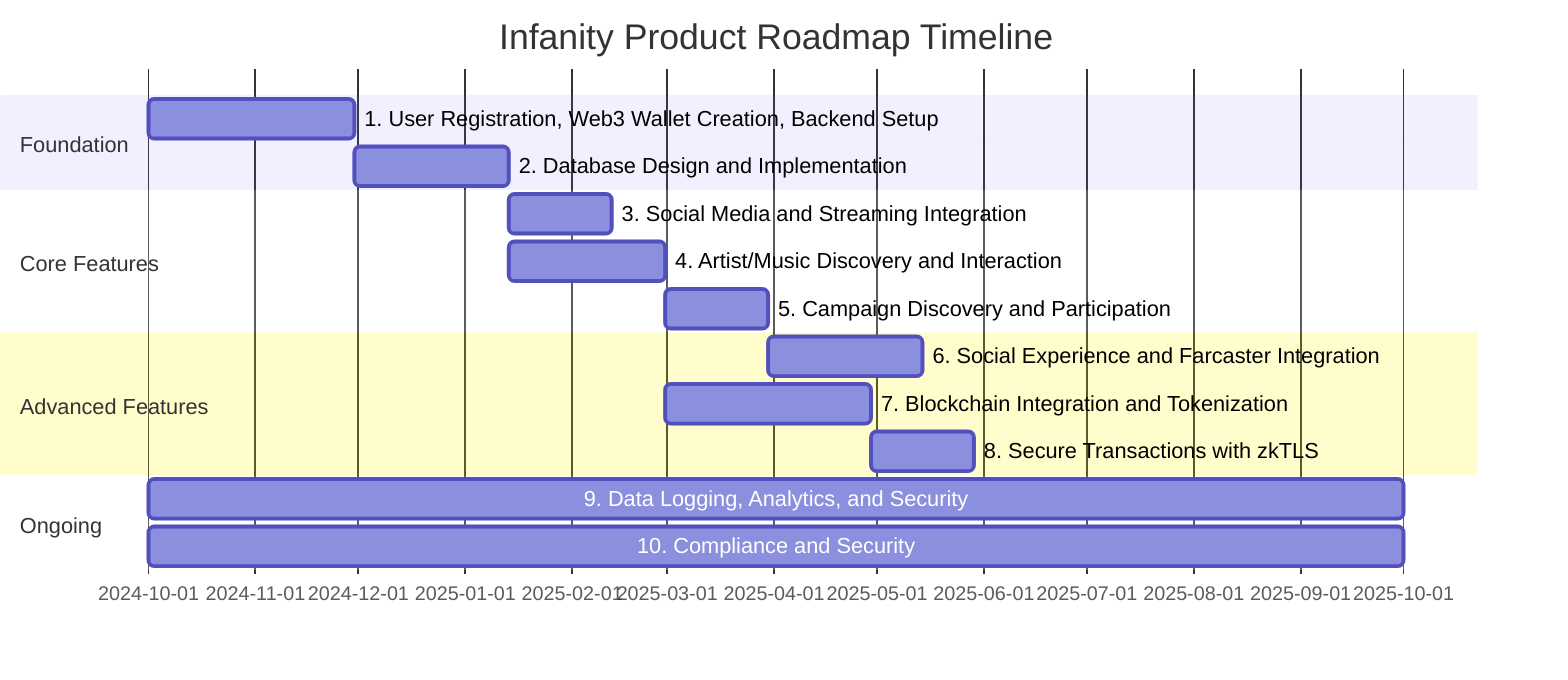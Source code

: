 gantt
    title Infanity Product Roadmap Timeline
    dateFormat  YYYY-MM-DD
    section Foundation
    1. User Registration, Web3 Wallet Creation, Backend Setup :a1, 2024-10-01, 60d
    2. Database Design and Implementation :a2, after a1, 45d
    section Core Features
    3. Social Media and Streaming Integration :a3, after a2, 30d
    4. Artist/Music Discovery and Interaction :a4, after a2, 45d
    5. Campaign Discovery and Participation :a5, after a3 a4, 30d
    section Advanced Features
    6. Social Experience and Farcaster Integration :a6, after a5, 45d
    7. Blockchain Integration and Tokenization :a7, after a4, 60d
    8. Secure Transactions with zkTLS :a8, after a7, 30d
    section Ongoing
    9. Data Logging, Analytics, and Security :a9, 2024-10-01, 365d
    10. Compliance and Security :a10, 2024-10-01, 365d